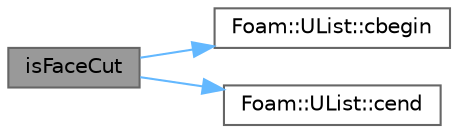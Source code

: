 digraph "isFaceCut"
{
 // LATEX_PDF_SIZE
  bgcolor="transparent";
  edge [fontname=Helvetica,fontsize=10,labelfontname=Helvetica,labelfontsize=10];
  node [fontname=Helvetica,fontsize=10,shape=box,height=0.2,width=0.4];
  rankdir="LR";
  Node1 [id="Node000001",label="isFaceCut",height=0.2,width=0.4,color="gray40", fillcolor="grey60", style="filled", fontcolor="black",tooltip=" "];
  Node1 -> Node2 [id="edge1_Node000001_Node000002",color="steelblue1",style="solid",tooltip=" "];
  Node2 [id="Node000002",label="Foam::UList::cbegin",height=0.2,width=0.4,color="grey40", fillcolor="white", style="filled",URL="$classFoam_1_1UList.html#a8216dda6a7889dd3667d43e5429f5526",tooltip=" "];
  Node1 -> Node3 [id="edge2_Node000001_Node000003",color="steelblue1",style="solid",tooltip=" "];
  Node3 [id="Node000003",label="Foam::UList::cend",height=0.2,width=0.4,color="grey40", fillcolor="white", style="filled",URL="$classFoam_1_1UList.html#a4d519f6b3eb14c1903b05a79c3131ee9",tooltip=" "];
}
